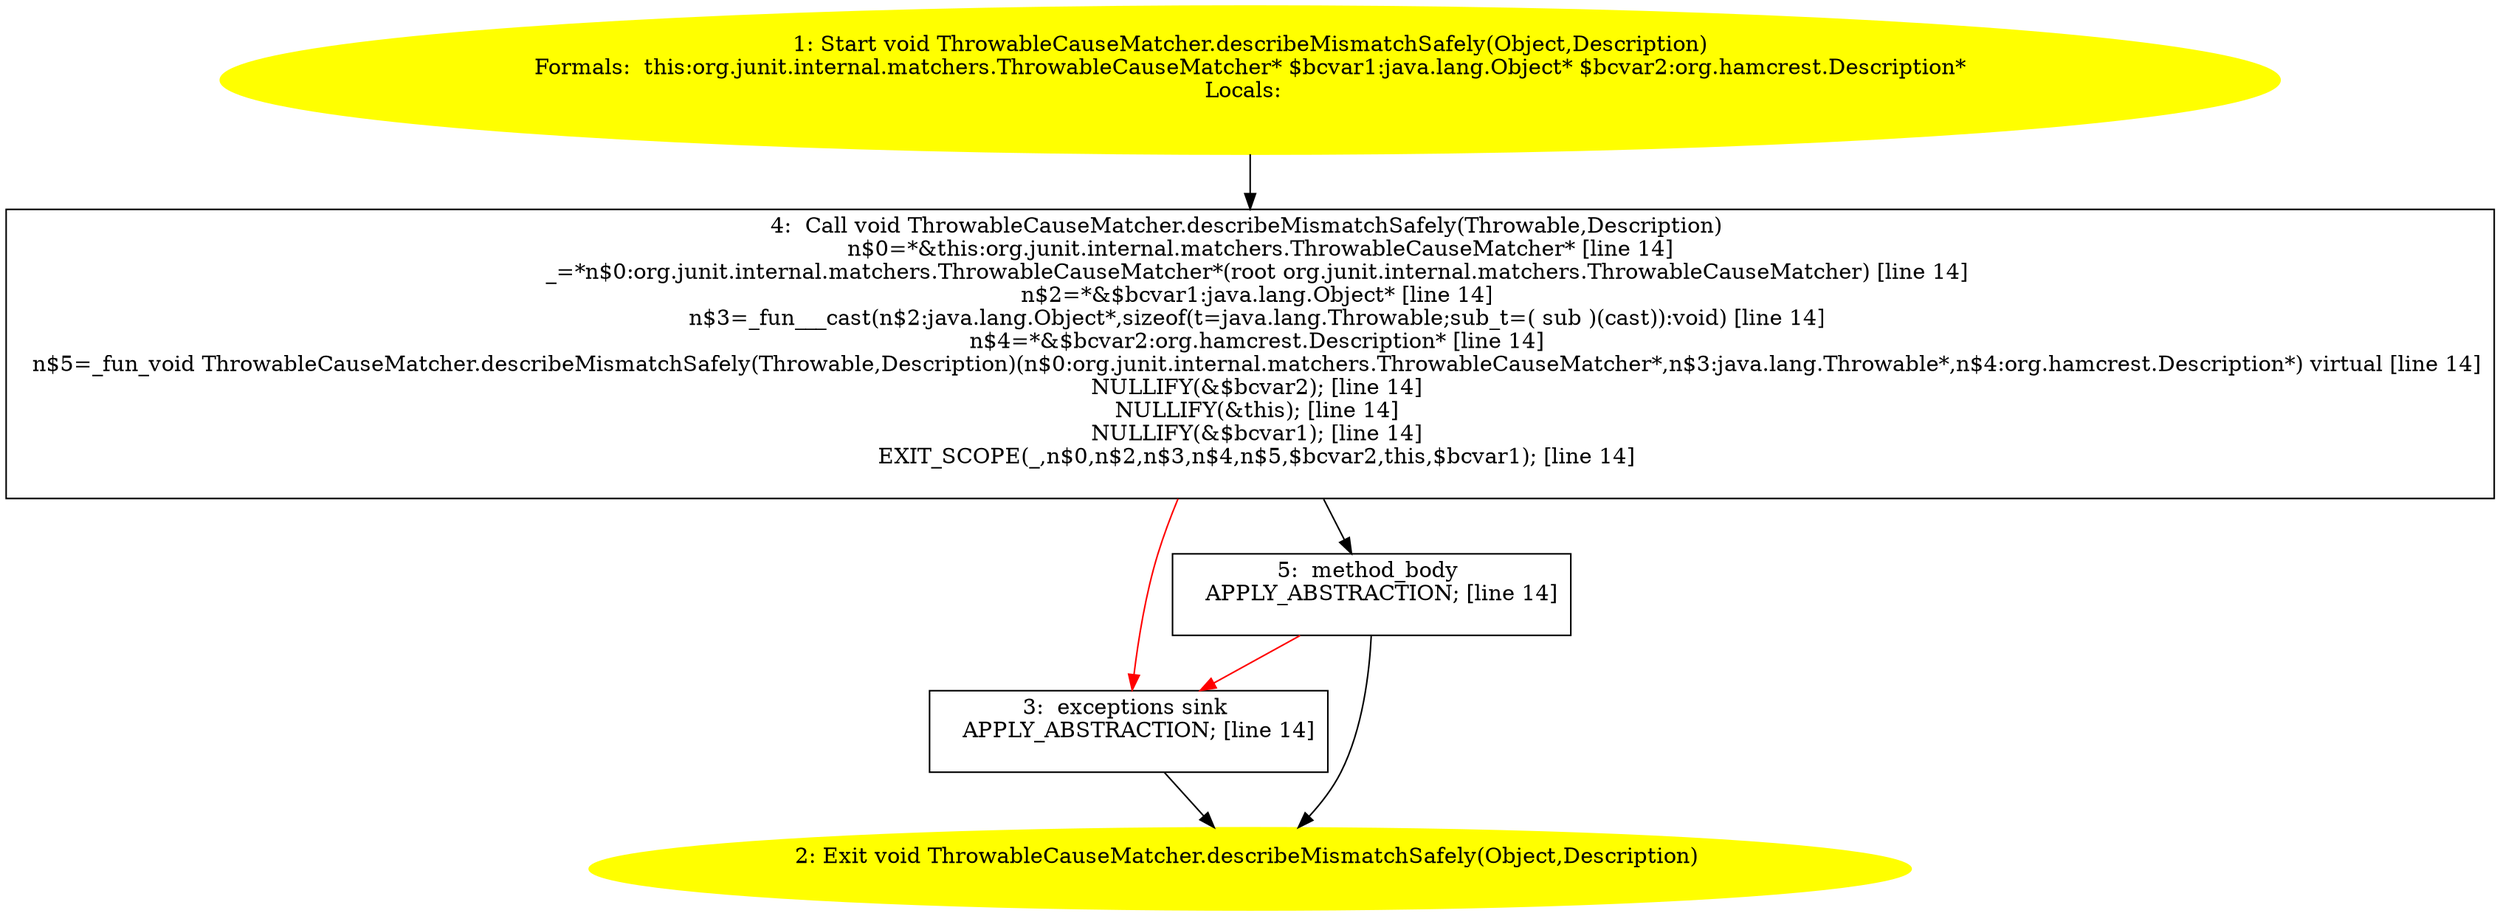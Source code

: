 /* @generated */
digraph cfg {
"org.junit.internal.matchers.ThrowableCauseMatcher.describeMismatchSafely(java.lang.Object,org.hamcre.ea5e2a09ec02c868d98dcb24036e180b_1" [label="1: Start void ThrowableCauseMatcher.describeMismatchSafely(Object,Description)\nFormals:  this:org.junit.internal.matchers.ThrowableCauseMatcher* $bcvar1:java.lang.Object* $bcvar2:org.hamcrest.Description*\nLocals:  \n  " color=yellow style=filled]
	

	 "org.junit.internal.matchers.ThrowableCauseMatcher.describeMismatchSafely(java.lang.Object,org.hamcre.ea5e2a09ec02c868d98dcb24036e180b_1" -> "org.junit.internal.matchers.ThrowableCauseMatcher.describeMismatchSafely(java.lang.Object,org.hamcre.ea5e2a09ec02c868d98dcb24036e180b_4" ;
"org.junit.internal.matchers.ThrowableCauseMatcher.describeMismatchSafely(java.lang.Object,org.hamcre.ea5e2a09ec02c868d98dcb24036e180b_2" [label="2: Exit void ThrowableCauseMatcher.describeMismatchSafely(Object,Description) \n  " color=yellow style=filled]
	

"org.junit.internal.matchers.ThrowableCauseMatcher.describeMismatchSafely(java.lang.Object,org.hamcre.ea5e2a09ec02c868d98dcb24036e180b_3" [label="3:  exceptions sink \n   APPLY_ABSTRACTION; [line 14]\n " shape="box"]
	

	 "org.junit.internal.matchers.ThrowableCauseMatcher.describeMismatchSafely(java.lang.Object,org.hamcre.ea5e2a09ec02c868d98dcb24036e180b_3" -> "org.junit.internal.matchers.ThrowableCauseMatcher.describeMismatchSafely(java.lang.Object,org.hamcre.ea5e2a09ec02c868d98dcb24036e180b_2" ;
"org.junit.internal.matchers.ThrowableCauseMatcher.describeMismatchSafely(java.lang.Object,org.hamcre.ea5e2a09ec02c868d98dcb24036e180b_4" [label="4:  Call void ThrowableCauseMatcher.describeMismatchSafely(Throwable,Description) \n   n$0=*&this:org.junit.internal.matchers.ThrowableCauseMatcher* [line 14]\n  _=*n$0:org.junit.internal.matchers.ThrowableCauseMatcher*(root org.junit.internal.matchers.ThrowableCauseMatcher) [line 14]\n  n$2=*&$bcvar1:java.lang.Object* [line 14]\n  n$3=_fun___cast(n$2:java.lang.Object*,sizeof(t=java.lang.Throwable;sub_t=( sub )(cast)):void) [line 14]\n  n$4=*&$bcvar2:org.hamcrest.Description* [line 14]\n  n$5=_fun_void ThrowableCauseMatcher.describeMismatchSafely(Throwable,Description)(n$0:org.junit.internal.matchers.ThrowableCauseMatcher*,n$3:java.lang.Throwable*,n$4:org.hamcrest.Description*) virtual [line 14]\n  NULLIFY(&$bcvar2); [line 14]\n  NULLIFY(&this); [line 14]\n  NULLIFY(&$bcvar1); [line 14]\n  EXIT_SCOPE(_,n$0,n$2,n$3,n$4,n$5,$bcvar2,this,$bcvar1); [line 14]\n " shape="box"]
	

	 "org.junit.internal.matchers.ThrowableCauseMatcher.describeMismatchSafely(java.lang.Object,org.hamcre.ea5e2a09ec02c868d98dcb24036e180b_4" -> "org.junit.internal.matchers.ThrowableCauseMatcher.describeMismatchSafely(java.lang.Object,org.hamcre.ea5e2a09ec02c868d98dcb24036e180b_5" ;
	 "org.junit.internal.matchers.ThrowableCauseMatcher.describeMismatchSafely(java.lang.Object,org.hamcre.ea5e2a09ec02c868d98dcb24036e180b_4" -> "org.junit.internal.matchers.ThrowableCauseMatcher.describeMismatchSafely(java.lang.Object,org.hamcre.ea5e2a09ec02c868d98dcb24036e180b_3" [color="red" ];
"org.junit.internal.matchers.ThrowableCauseMatcher.describeMismatchSafely(java.lang.Object,org.hamcre.ea5e2a09ec02c868d98dcb24036e180b_5" [label="5:  method_body \n   APPLY_ABSTRACTION; [line 14]\n " shape="box"]
	

	 "org.junit.internal.matchers.ThrowableCauseMatcher.describeMismatchSafely(java.lang.Object,org.hamcre.ea5e2a09ec02c868d98dcb24036e180b_5" -> "org.junit.internal.matchers.ThrowableCauseMatcher.describeMismatchSafely(java.lang.Object,org.hamcre.ea5e2a09ec02c868d98dcb24036e180b_2" ;
	 "org.junit.internal.matchers.ThrowableCauseMatcher.describeMismatchSafely(java.lang.Object,org.hamcre.ea5e2a09ec02c868d98dcb24036e180b_5" -> "org.junit.internal.matchers.ThrowableCauseMatcher.describeMismatchSafely(java.lang.Object,org.hamcre.ea5e2a09ec02c868d98dcb24036e180b_3" [color="red" ];
}
